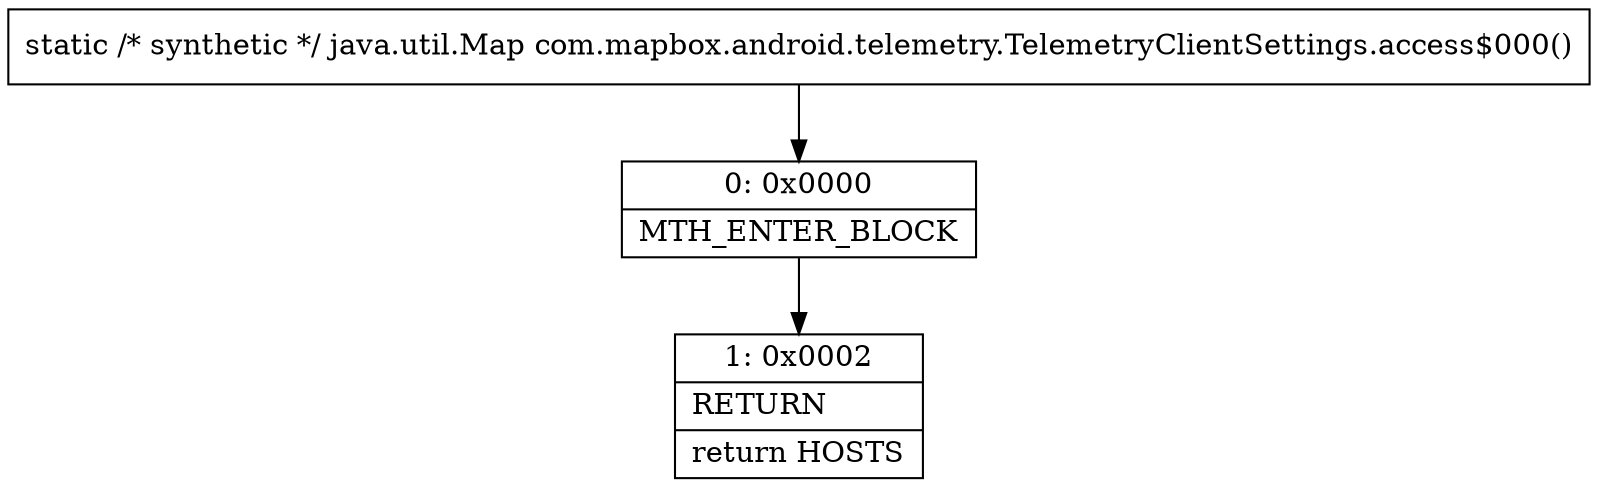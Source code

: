 digraph "CFG forcom.mapbox.android.telemetry.TelemetryClientSettings.access$000()Ljava\/util\/Map;" {
Node_0 [shape=record,label="{0\:\ 0x0000|MTH_ENTER_BLOCK\l}"];
Node_1 [shape=record,label="{1\:\ 0x0002|RETURN\l|return HOSTS\l}"];
MethodNode[shape=record,label="{static \/* synthetic *\/ java.util.Map com.mapbox.android.telemetry.TelemetryClientSettings.access$000() }"];
MethodNode -> Node_0;
Node_0 -> Node_1;
}

